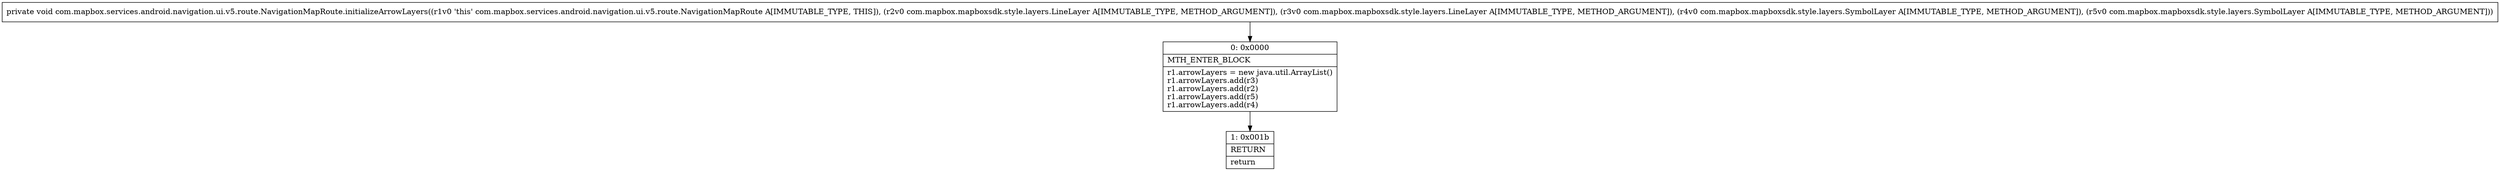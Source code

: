 digraph "CFG forcom.mapbox.services.android.navigation.ui.v5.route.NavigationMapRoute.initializeArrowLayers(Lcom\/mapbox\/mapboxsdk\/style\/layers\/LineLayer;Lcom\/mapbox\/mapboxsdk\/style\/layers\/LineLayer;Lcom\/mapbox\/mapboxsdk\/style\/layers\/SymbolLayer;Lcom\/mapbox\/mapboxsdk\/style\/layers\/SymbolLayer;)V" {
Node_0 [shape=record,label="{0\:\ 0x0000|MTH_ENTER_BLOCK\l|r1.arrowLayers = new java.util.ArrayList()\lr1.arrowLayers.add(r3)\lr1.arrowLayers.add(r2)\lr1.arrowLayers.add(r5)\lr1.arrowLayers.add(r4)\l}"];
Node_1 [shape=record,label="{1\:\ 0x001b|RETURN\l|return\l}"];
MethodNode[shape=record,label="{private void com.mapbox.services.android.navigation.ui.v5.route.NavigationMapRoute.initializeArrowLayers((r1v0 'this' com.mapbox.services.android.navigation.ui.v5.route.NavigationMapRoute A[IMMUTABLE_TYPE, THIS]), (r2v0 com.mapbox.mapboxsdk.style.layers.LineLayer A[IMMUTABLE_TYPE, METHOD_ARGUMENT]), (r3v0 com.mapbox.mapboxsdk.style.layers.LineLayer A[IMMUTABLE_TYPE, METHOD_ARGUMENT]), (r4v0 com.mapbox.mapboxsdk.style.layers.SymbolLayer A[IMMUTABLE_TYPE, METHOD_ARGUMENT]), (r5v0 com.mapbox.mapboxsdk.style.layers.SymbolLayer A[IMMUTABLE_TYPE, METHOD_ARGUMENT])) }"];
MethodNode -> Node_0;
Node_0 -> Node_1;
}


